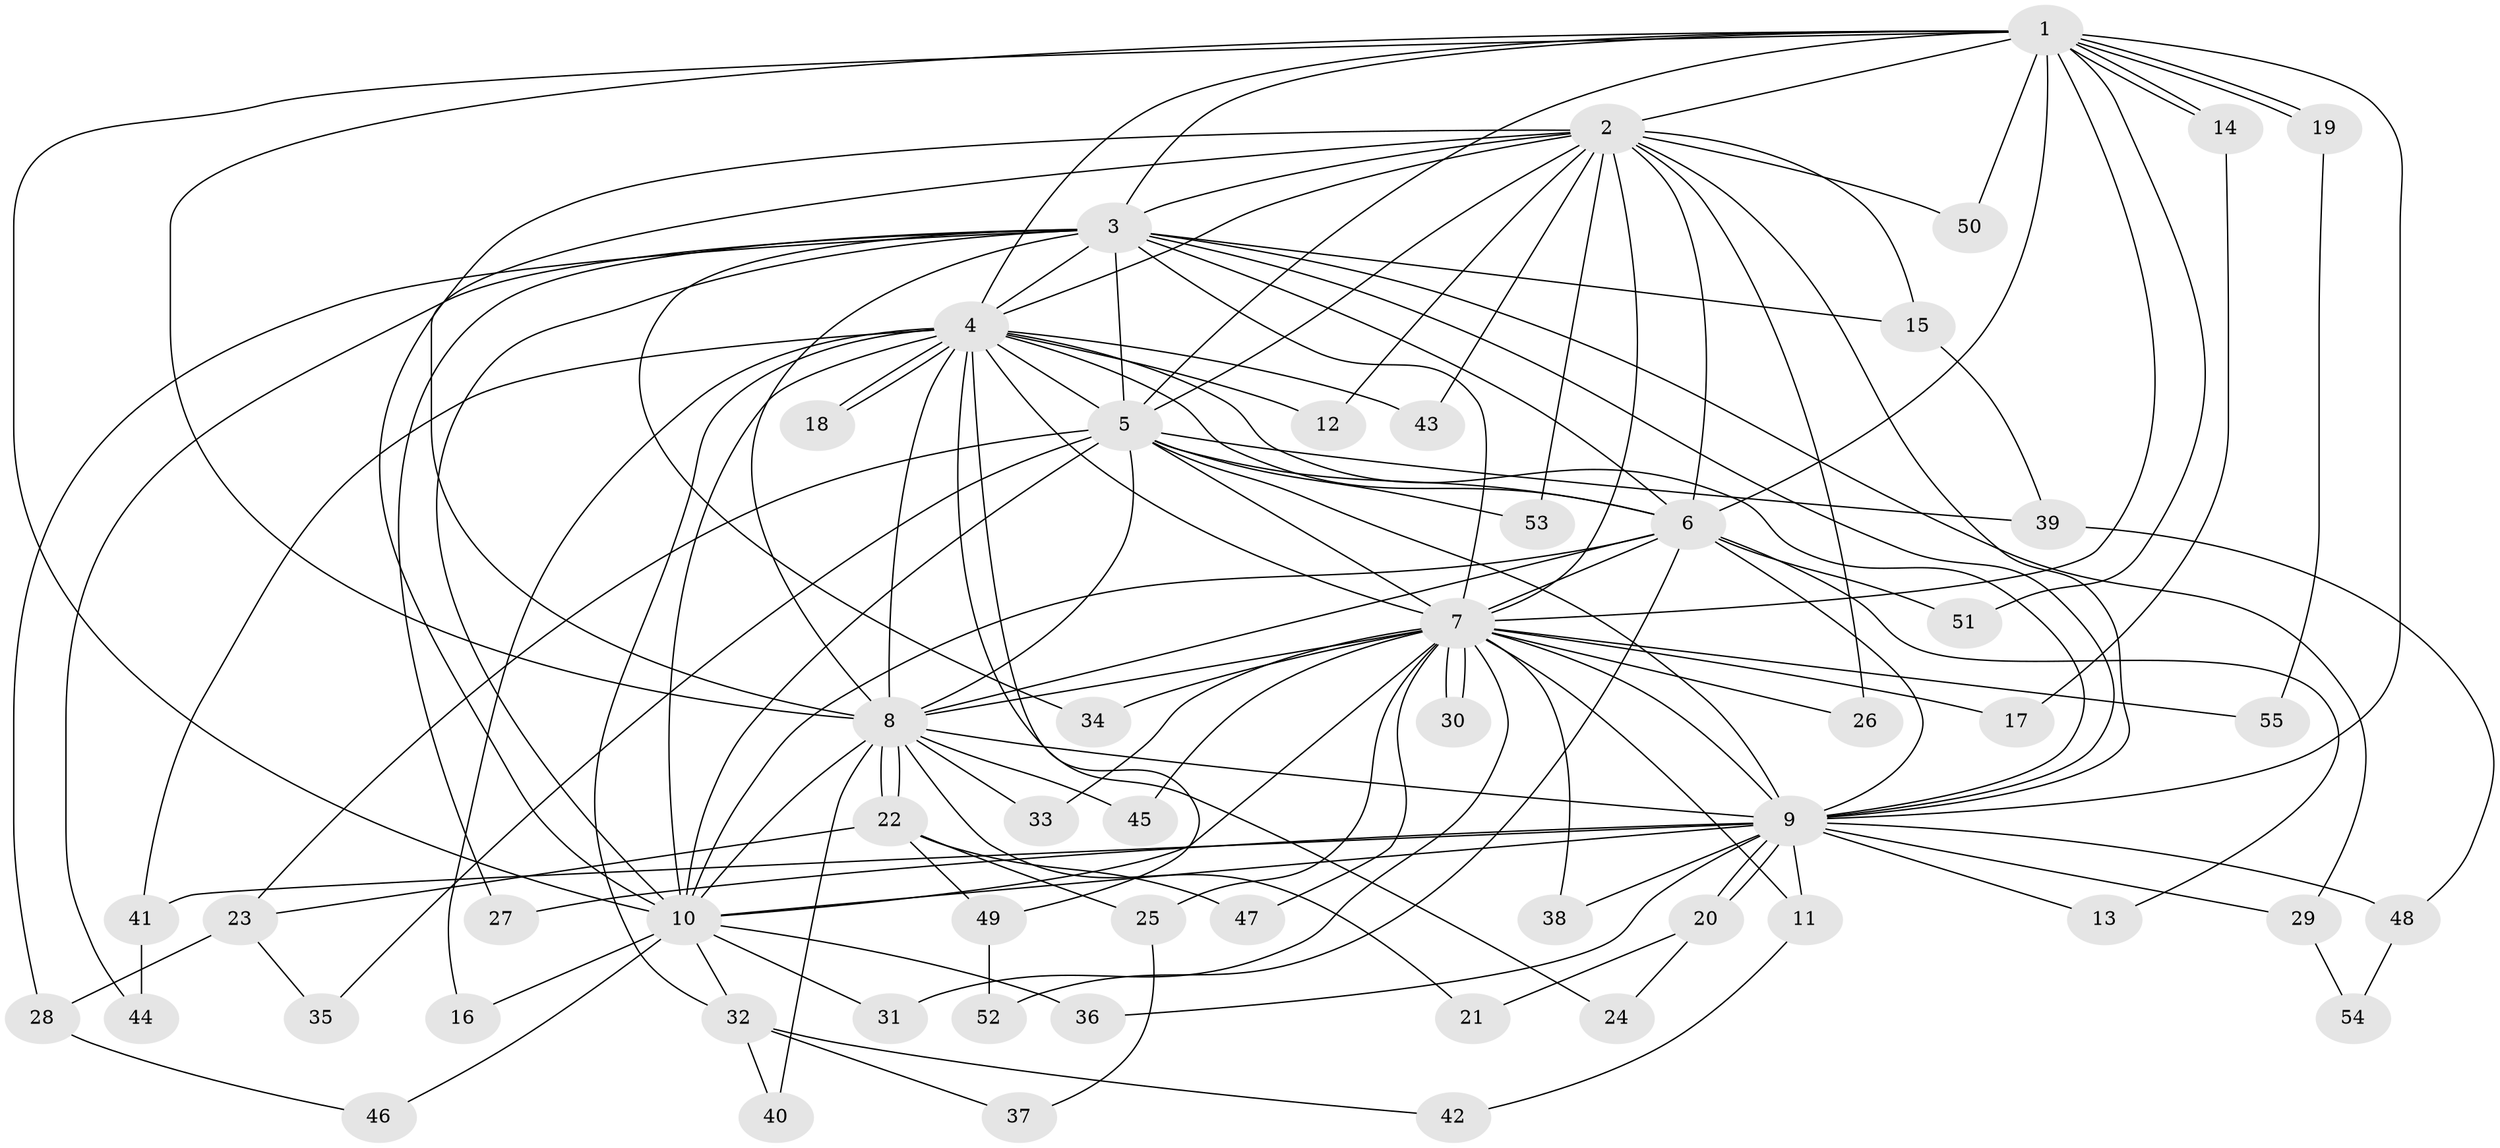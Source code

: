 // coarse degree distribution, {9: 0.030303030303030304, 16: 0.06060606060606061, 2: 0.48484848484848486, 1: 0.18181818181818182, 5: 0.030303030303030304, 11: 0.030303030303030304, 4: 0.030303030303030304, 3: 0.15151515151515152}
// Generated by graph-tools (version 1.1) at 2025/47/03/04/25 21:47:51]
// undirected, 55 vertices, 135 edges
graph export_dot {
graph [start="1"]
  node [color=gray90,style=filled];
  1;
  2;
  3;
  4;
  5;
  6;
  7;
  8;
  9;
  10;
  11;
  12;
  13;
  14;
  15;
  16;
  17;
  18;
  19;
  20;
  21;
  22;
  23;
  24;
  25;
  26;
  27;
  28;
  29;
  30;
  31;
  32;
  33;
  34;
  35;
  36;
  37;
  38;
  39;
  40;
  41;
  42;
  43;
  44;
  45;
  46;
  47;
  48;
  49;
  50;
  51;
  52;
  53;
  54;
  55;
  1 -- 2;
  1 -- 3;
  1 -- 4;
  1 -- 5;
  1 -- 6;
  1 -- 7;
  1 -- 8;
  1 -- 9;
  1 -- 10;
  1 -- 14;
  1 -- 14;
  1 -- 19;
  1 -- 19;
  1 -- 50;
  1 -- 51;
  2 -- 3;
  2 -- 4;
  2 -- 5;
  2 -- 6;
  2 -- 7;
  2 -- 8;
  2 -- 9;
  2 -- 10;
  2 -- 12;
  2 -- 15;
  2 -- 26;
  2 -- 43;
  2 -- 50;
  2 -- 53;
  3 -- 4;
  3 -- 5;
  3 -- 6;
  3 -- 7;
  3 -- 8;
  3 -- 9;
  3 -- 10;
  3 -- 15;
  3 -- 27;
  3 -- 28;
  3 -- 29;
  3 -- 34;
  3 -- 44;
  4 -- 5;
  4 -- 6;
  4 -- 7;
  4 -- 8;
  4 -- 9;
  4 -- 10;
  4 -- 12;
  4 -- 16;
  4 -- 18;
  4 -- 18;
  4 -- 24;
  4 -- 32;
  4 -- 41;
  4 -- 43;
  4 -- 49;
  5 -- 6;
  5 -- 7;
  5 -- 8;
  5 -- 9;
  5 -- 10;
  5 -- 23;
  5 -- 35;
  5 -- 39;
  5 -- 53;
  6 -- 7;
  6 -- 8;
  6 -- 9;
  6 -- 10;
  6 -- 13;
  6 -- 51;
  6 -- 52;
  7 -- 8;
  7 -- 9;
  7 -- 10;
  7 -- 11;
  7 -- 17;
  7 -- 25;
  7 -- 26;
  7 -- 30;
  7 -- 30;
  7 -- 31;
  7 -- 33;
  7 -- 34;
  7 -- 38;
  7 -- 45;
  7 -- 47;
  7 -- 55;
  8 -- 9;
  8 -- 10;
  8 -- 21;
  8 -- 22;
  8 -- 22;
  8 -- 33;
  8 -- 40;
  8 -- 45;
  9 -- 10;
  9 -- 11;
  9 -- 13;
  9 -- 20;
  9 -- 20;
  9 -- 27;
  9 -- 29;
  9 -- 36;
  9 -- 38;
  9 -- 41;
  9 -- 48;
  10 -- 16;
  10 -- 31;
  10 -- 32;
  10 -- 36;
  10 -- 46;
  11 -- 42;
  14 -- 17;
  15 -- 39;
  19 -- 55;
  20 -- 21;
  20 -- 24;
  22 -- 23;
  22 -- 25;
  22 -- 47;
  22 -- 49;
  23 -- 28;
  23 -- 35;
  25 -- 37;
  28 -- 46;
  29 -- 54;
  32 -- 37;
  32 -- 40;
  32 -- 42;
  39 -- 48;
  41 -- 44;
  48 -- 54;
  49 -- 52;
}
